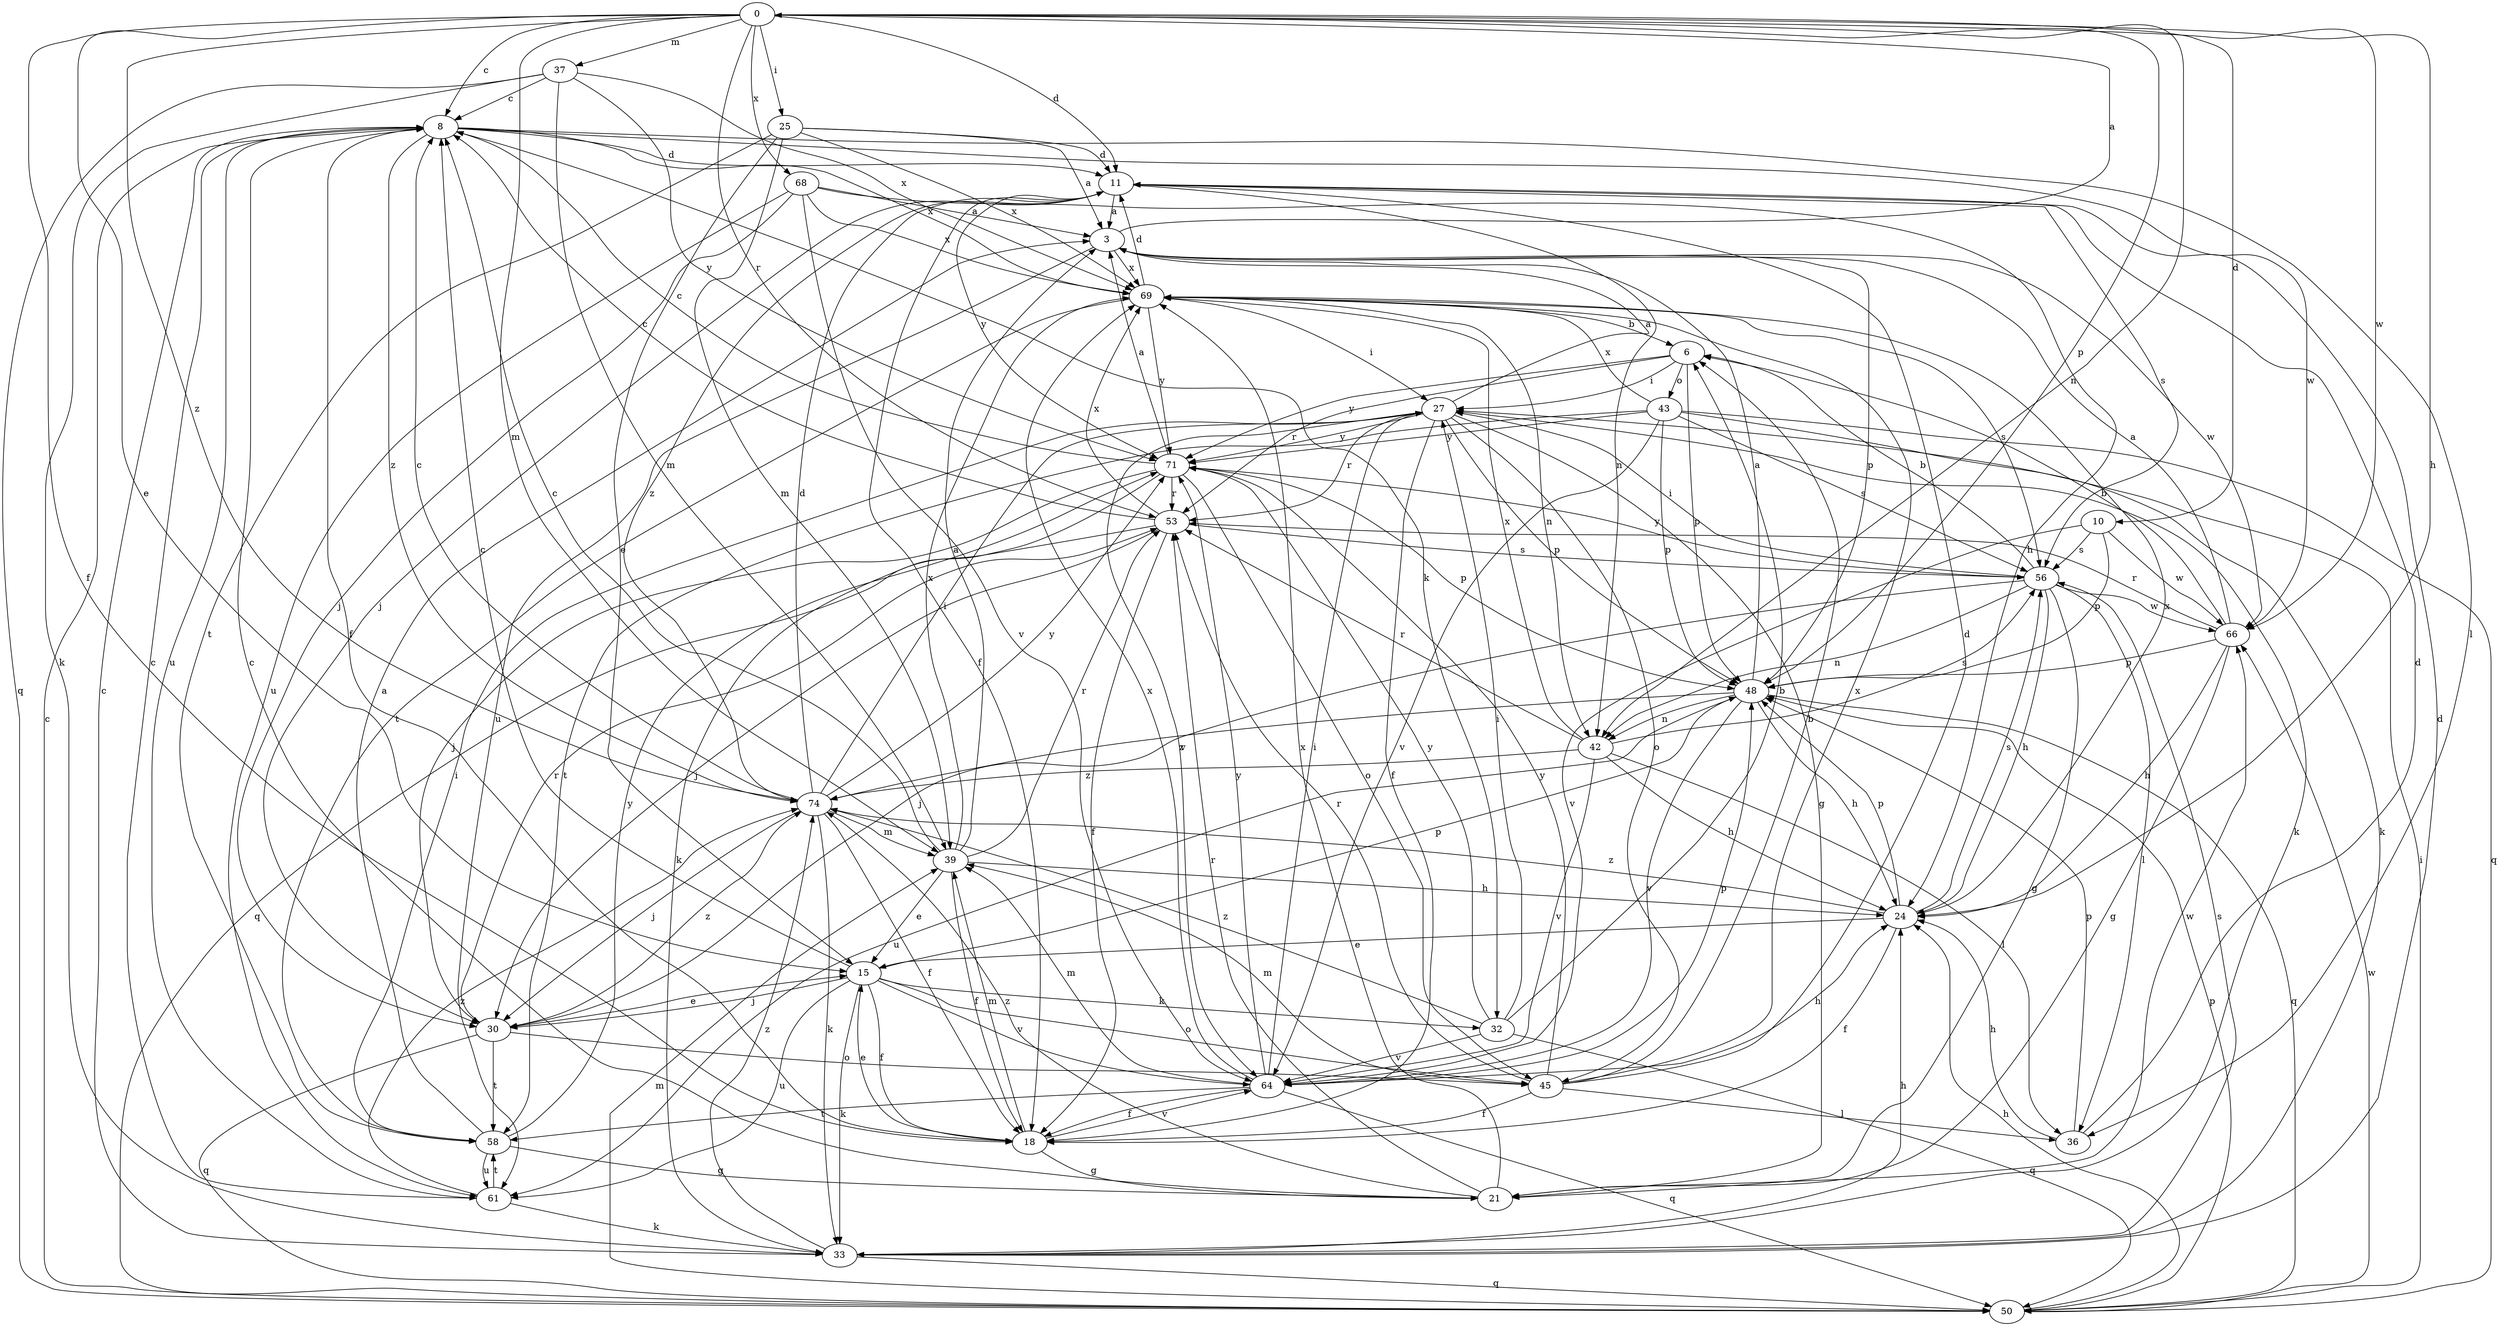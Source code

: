 strict digraph  {
0;
3;
6;
8;
10;
11;
15;
18;
21;
24;
25;
27;
30;
32;
33;
36;
37;
39;
42;
43;
45;
48;
50;
53;
56;
58;
61;
64;
66;
68;
69;
71;
74;
0 -> 8  [label=c];
0 -> 10  [label=d];
0 -> 11  [label=d];
0 -> 15  [label=e];
0 -> 18  [label=f];
0 -> 24  [label=h];
0 -> 25  [label=i];
0 -> 37  [label=m];
0 -> 39  [label=m];
0 -> 42  [label=n];
0 -> 48  [label=p];
0 -> 53  [label=r];
0 -> 66  [label=w];
0 -> 68  [label=x];
0 -> 74  [label=z];
3 -> 0  [label=a];
3 -> 48  [label=p];
3 -> 61  [label=u];
3 -> 66  [label=w];
3 -> 69  [label=x];
6 -> 27  [label=i];
6 -> 43  [label=o];
6 -> 48  [label=p];
6 -> 53  [label=r];
6 -> 71  [label=y];
8 -> 11  [label=d];
8 -> 18  [label=f];
8 -> 32  [label=k];
8 -> 36  [label=l];
8 -> 61  [label=u];
8 -> 66  [label=w];
8 -> 69  [label=x];
8 -> 74  [label=z];
10 -> 48  [label=p];
10 -> 56  [label=s];
10 -> 64  [label=v];
10 -> 66  [label=w];
11 -> 3  [label=a];
11 -> 18  [label=f];
11 -> 30  [label=j];
11 -> 42  [label=n];
11 -> 56  [label=s];
11 -> 71  [label=y];
11 -> 74  [label=z];
15 -> 8  [label=c];
15 -> 18  [label=f];
15 -> 30  [label=j];
15 -> 32  [label=k];
15 -> 33  [label=k];
15 -> 45  [label=o];
15 -> 48  [label=p];
15 -> 61  [label=u];
15 -> 64  [label=v];
18 -> 15  [label=e];
18 -> 21  [label=g];
18 -> 39  [label=m];
18 -> 64  [label=v];
21 -> 8  [label=c];
21 -> 53  [label=r];
21 -> 66  [label=w];
21 -> 69  [label=x];
21 -> 74  [label=z];
24 -> 15  [label=e];
24 -> 18  [label=f];
24 -> 48  [label=p];
24 -> 56  [label=s];
24 -> 69  [label=x];
24 -> 74  [label=z];
25 -> 3  [label=a];
25 -> 11  [label=d];
25 -> 15  [label=e];
25 -> 39  [label=m];
25 -> 58  [label=t];
25 -> 69  [label=x];
27 -> 3  [label=a];
27 -> 18  [label=f];
27 -> 21  [label=g];
27 -> 33  [label=k];
27 -> 45  [label=o];
27 -> 48  [label=p];
27 -> 53  [label=r];
27 -> 64  [label=v];
27 -> 71  [label=y];
30 -> 15  [label=e];
30 -> 45  [label=o];
30 -> 50  [label=q];
30 -> 53  [label=r];
30 -> 58  [label=t];
30 -> 74  [label=z];
32 -> 6  [label=b];
32 -> 27  [label=i];
32 -> 50  [label=q];
32 -> 64  [label=v];
32 -> 71  [label=y];
32 -> 74  [label=z];
33 -> 8  [label=c];
33 -> 11  [label=d];
33 -> 24  [label=h];
33 -> 50  [label=q];
33 -> 56  [label=s];
33 -> 74  [label=z];
36 -> 11  [label=d];
36 -> 24  [label=h];
36 -> 48  [label=p];
37 -> 8  [label=c];
37 -> 33  [label=k];
37 -> 39  [label=m];
37 -> 50  [label=q];
37 -> 69  [label=x];
37 -> 71  [label=y];
39 -> 3  [label=a];
39 -> 8  [label=c];
39 -> 15  [label=e];
39 -> 18  [label=f];
39 -> 24  [label=h];
39 -> 53  [label=r];
39 -> 69  [label=x];
42 -> 24  [label=h];
42 -> 36  [label=l];
42 -> 53  [label=r];
42 -> 56  [label=s];
42 -> 64  [label=v];
42 -> 69  [label=x];
42 -> 74  [label=z];
43 -> 33  [label=k];
43 -> 48  [label=p];
43 -> 50  [label=q];
43 -> 56  [label=s];
43 -> 58  [label=t];
43 -> 64  [label=v];
43 -> 69  [label=x];
43 -> 71  [label=y];
45 -> 6  [label=b];
45 -> 11  [label=d];
45 -> 18  [label=f];
45 -> 36  [label=l];
45 -> 39  [label=m];
45 -> 53  [label=r];
45 -> 69  [label=x];
45 -> 71  [label=y];
48 -> 3  [label=a];
48 -> 24  [label=h];
48 -> 42  [label=n];
48 -> 50  [label=q];
48 -> 61  [label=u];
48 -> 64  [label=v];
48 -> 74  [label=z];
50 -> 8  [label=c];
50 -> 24  [label=h];
50 -> 27  [label=i];
50 -> 39  [label=m];
50 -> 48  [label=p];
50 -> 66  [label=w];
53 -> 8  [label=c];
53 -> 18  [label=f];
53 -> 30  [label=j];
53 -> 50  [label=q];
53 -> 56  [label=s];
53 -> 69  [label=x];
56 -> 6  [label=b];
56 -> 21  [label=g];
56 -> 24  [label=h];
56 -> 27  [label=i];
56 -> 30  [label=j];
56 -> 36  [label=l];
56 -> 42  [label=n];
56 -> 66  [label=w];
56 -> 71  [label=y];
58 -> 3  [label=a];
58 -> 21  [label=g];
58 -> 27  [label=i];
58 -> 61  [label=u];
58 -> 71  [label=y];
61 -> 8  [label=c];
61 -> 33  [label=k];
61 -> 58  [label=t];
61 -> 74  [label=z];
64 -> 18  [label=f];
64 -> 24  [label=h];
64 -> 27  [label=i];
64 -> 39  [label=m];
64 -> 48  [label=p];
64 -> 50  [label=q];
64 -> 58  [label=t];
64 -> 69  [label=x];
64 -> 71  [label=y];
66 -> 3  [label=a];
66 -> 6  [label=b];
66 -> 21  [label=g];
66 -> 24  [label=h];
66 -> 48  [label=p];
66 -> 53  [label=r];
68 -> 3  [label=a];
68 -> 24  [label=h];
68 -> 30  [label=j];
68 -> 61  [label=u];
68 -> 64  [label=v];
68 -> 69  [label=x];
69 -> 6  [label=b];
69 -> 11  [label=d];
69 -> 27  [label=i];
69 -> 42  [label=n];
69 -> 56  [label=s];
69 -> 58  [label=t];
69 -> 71  [label=y];
71 -> 3  [label=a];
71 -> 8  [label=c];
71 -> 30  [label=j];
71 -> 33  [label=k];
71 -> 45  [label=o];
71 -> 48  [label=p];
71 -> 53  [label=r];
74 -> 8  [label=c];
74 -> 11  [label=d];
74 -> 18  [label=f];
74 -> 27  [label=i];
74 -> 30  [label=j];
74 -> 33  [label=k];
74 -> 39  [label=m];
74 -> 71  [label=y];
}
